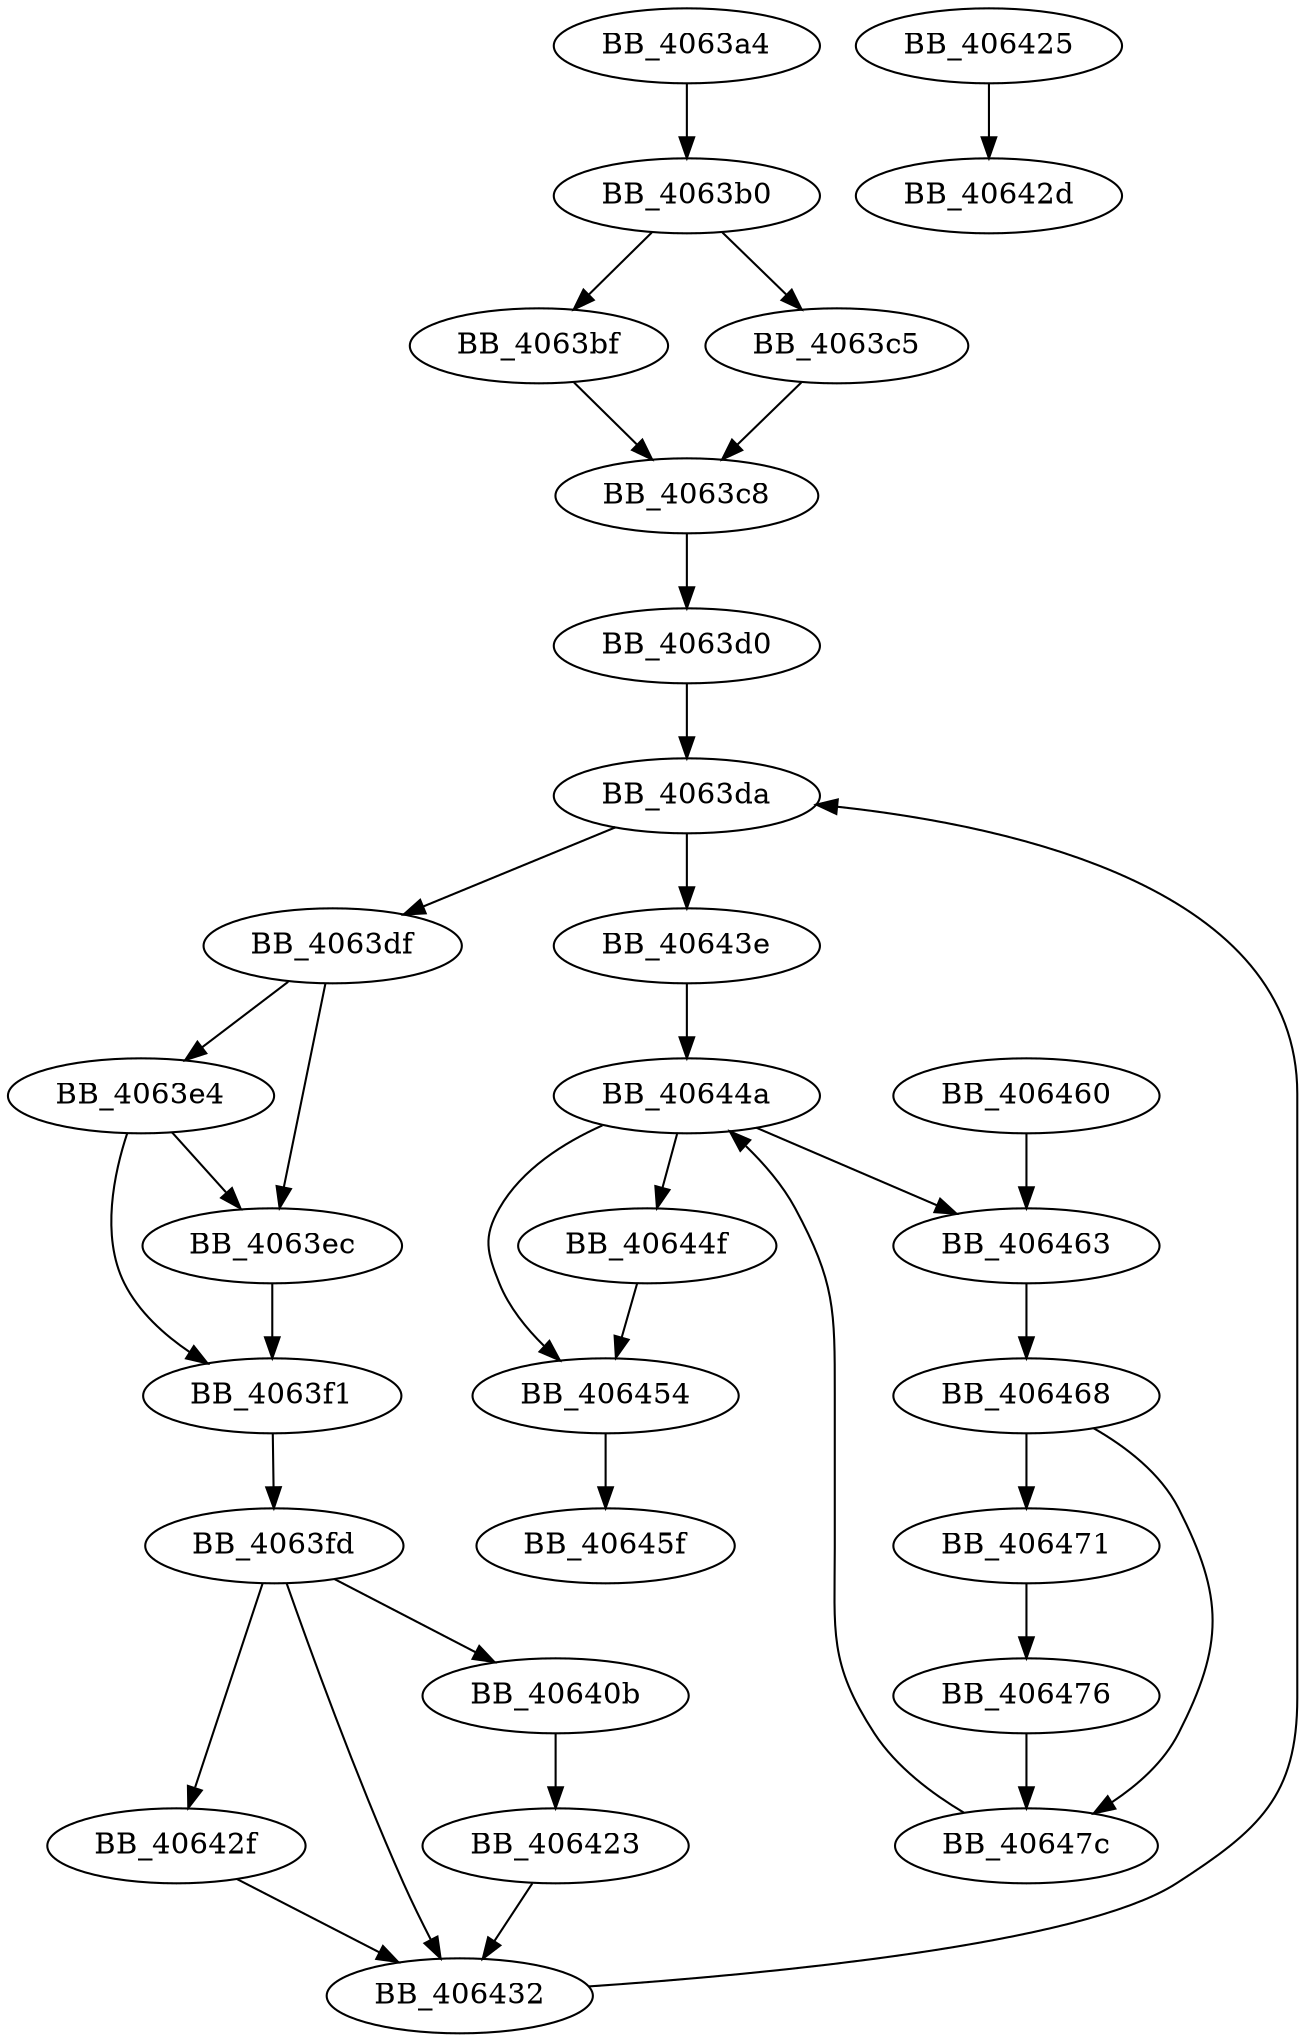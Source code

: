 DiGraph ___FrameUnwindToState{
BB_4063a4->BB_4063b0
BB_4063b0->BB_4063bf
BB_4063b0->BB_4063c5
BB_4063bf->BB_4063c8
BB_4063c5->BB_4063c8
BB_4063c8->BB_4063d0
BB_4063d0->BB_4063da
BB_4063da->BB_4063df
BB_4063da->BB_40643e
BB_4063df->BB_4063e4
BB_4063df->BB_4063ec
BB_4063e4->BB_4063ec
BB_4063e4->BB_4063f1
BB_4063ec->BB_4063f1
BB_4063f1->BB_4063fd
BB_4063fd->BB_40640b
BB_4063fd->BB_40642f
BB_4063fd->BB_406432
BB_40640b->BB_406423
BB_406423->BB_406432
BB_406425->BB_40642d
BB_40642f->BB_406432
BB_406432->BB_4063da
BB_40643e->BB_40644a
BB_40644a->BB_40644f
BB_40644a->BB_406454
BB_40644a->BB_406463
BB_40644f->BB_406454
BB_406454->BB_40645f
BB_406460->BB_406463
BB_406463->BB_406468
BB_406468->BB_406471
BB_406468->BB_40647c
BB_406471->BB_406476
BB_406476->BB_40647c
BB_40647c->BB_40644a
}
